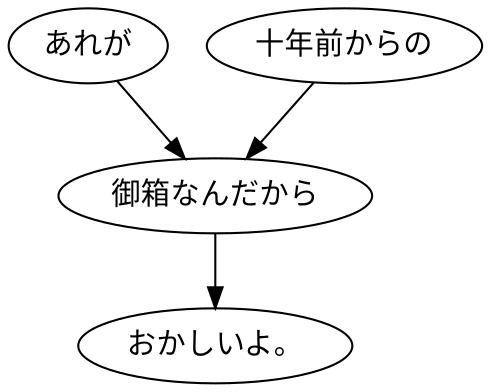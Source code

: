 digraph graph6113 {
	node0 [label="あれが"];
	node1 [label="十年前からの"];
	node2 [label="御箱なんだから"];
	node3 [label="おかしいよ。"];
	node0 -> node2;
	node1 -> node2;
	node2 -> node3;
}
